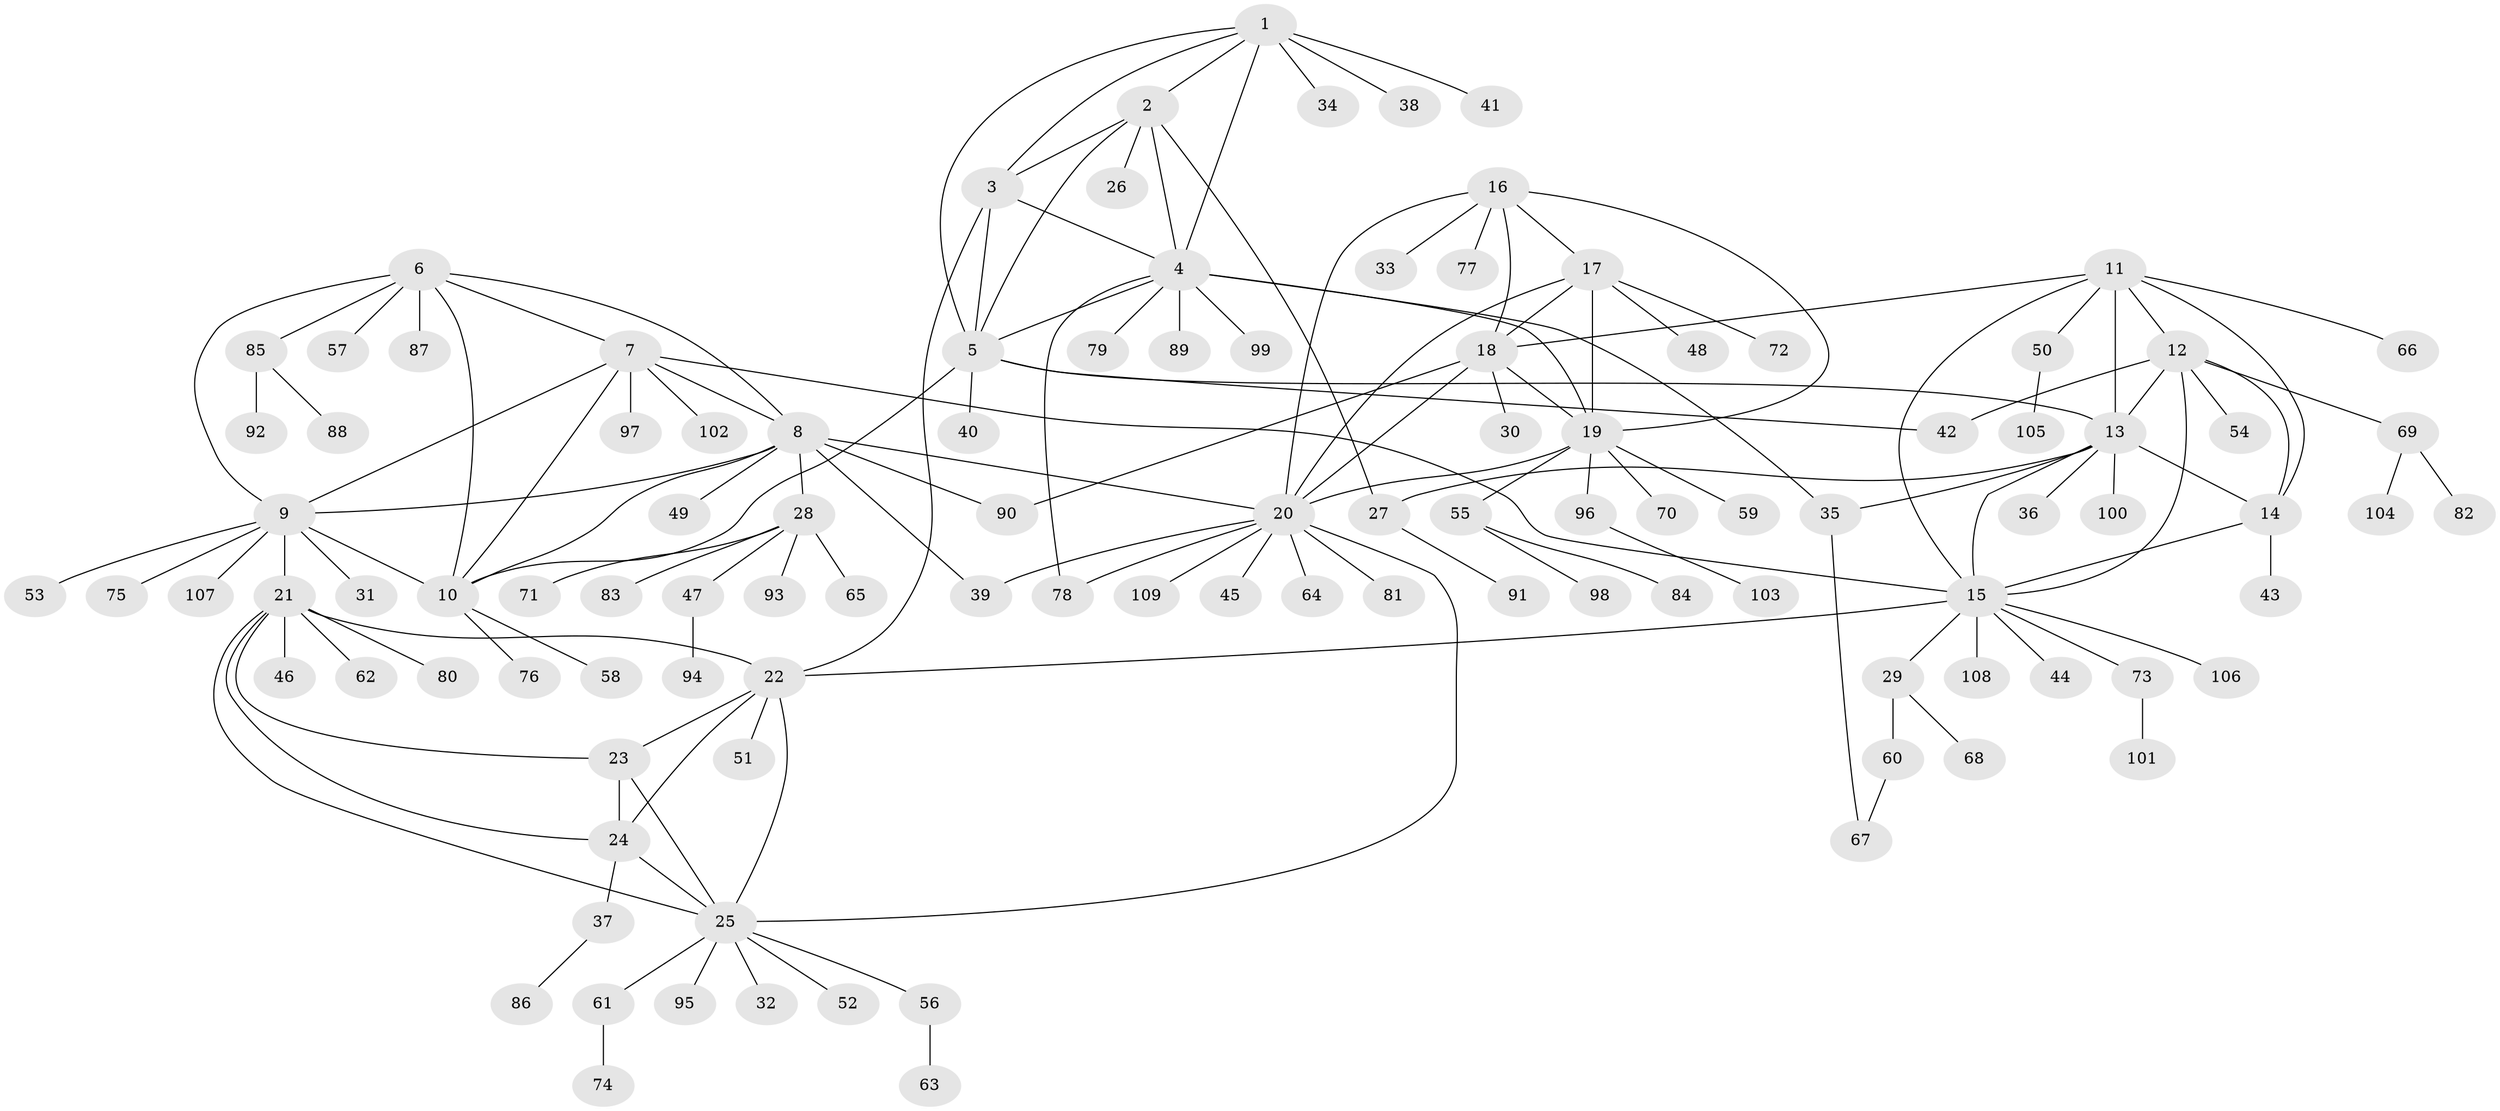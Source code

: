 // coarse degree distribution, {4: 0.018518518518518517, 9: 0.018518518518518517, 6: 0.018518518518518517, 5: 0.018518518518518517, 2: 0.037037037037037035, 1: 0.7962962962962963, 11: 0.037037037037037035, 8: 0.037037037037037035, 13: 0.018518518518518517}
// Generated by graph-tools (version 1.1) at 2025/58/03/04/25 21:58:00]
// undirected, 109 vertices, 151 edges
graph export_dot {
graph [start="1"]
  node [color=gray90,style=filled];
  1;
  2;
  3;
  4;
  5;
  6;
  7;
  8;
  9;
  10;
  11;
  12;
  13;
  14;
  15;
  16;
  17;
  18;
  19;
  20;
  21;
  22;
  23;
  24;
  25;
  26;
  27;
  28;
  29;
  30;
  31;
  32;
  33;
  34;
  35;
  36;
  37;
  38;
  39;
  40;
  41;
  42;
  43;
  44;
  45;
  46;
  47;
  48;
  49;
  50;
  51;
  52;
  53;
  54;
  55;
  56;
  57;
  58;
  59;
  60;
  61;
  62;
  63;
  64;
  65;
  66;
  67;
  68;
  69;
  70;
  71;
  72;
  73;
  74;
  75;
  76;
  77;
  78;
  79;
  80;
  81;
  82;
  83;
  84;
  85;
  86;
  87;
  88;
  89;
  90;
  91;
  92;
  93;
  94;
  95;
  96;
  97;
  98;
  99;
  100;
  101;
  102;
  103;
  104;
  105;
  106;
  107;
  108;
  109;
  1 -- 2;
  1 -- 3;
  1 -- 4;
  1 -- 5;
  1 -- 34;
  1 -- 38;
  1 -- 41;
  2 -- 3;
  2 -- 4;
  2 -- 5;
  2 -- 26;
  2 -- 27;
  3 -- 4;
  3 -- 5;
  3 -- 22;
  4 -- 5;
  4 -- 19;
  4 -- 35;
  4 -- 78;
  4 -- 79;
  4 -- 89;
  4 -- 99;
  5 -- 10;
  5 -- 13;
  5 -- 40;
  5 -- 42;
  6 -- 7;
  6 -- 8;
  6 -- 9;
  6 -- 10;
  6 -- 57;
  6 -- 85;
  6 -- 87;
  7 -- 8;
  7 -- 9;
  7 -- 10;
  7 -- 15;
  7 -- 97;
  7 -- 102;
  8 -- 9;
  8 -- 10;
  8 -- 20;
  8 -- 28;
  8 -- 39;
  8 -- 49;
  8 -- 90;
  9 -- 10;
  9 -- 21;
  9 -- 31;
  9 -- 53;
  9 -- 75;
  9 -- 107;
  10 -- 58;
  10 -- 76;
  11 -- 12;
  11 -- 13;
  11 -- 14;
  11 -- 15;
  11 -- 18;
  11 -- 50;
  11 -- 66;
  12 -- 13;
  12 -- 14;
  12 -- 15;
  12 -- 42;
  12 -- 54;
  12 -- 69;
  13 -- 14;
  13 -- 15;
  13 -- 27;
  13 -- 35;
  13 -- 36;
  13 -- 100;
  14 -- 15;
  14 -- 43;
  15 -- 22;
  15 -- 29;
  15 -- 44;
  15 -- 73;
  15 -- 106;
  15 -- 108;
  16 -- 17;
  16 -- 18;
  16 -- 19;
  16 -- 20;
  16 -- 33;
  16 -- 77;
  17 -- 18;
  17 -- 19;
  17 -- 20;
  17 -- 48;
  17 -- 72;
  18 -- 19;
  18 -- 20;
  18 -- 30;
  18 -- 90;
  19 -- 20;
  19 -- 55;
  19 -- 59;
  19 -- 70;
  19 -- 96;
  20 -- 25;
  20 -- 39;
  20 -- 45;
  20 -- 64;
  20 -- 78;
  20 -- 81;
  20 -- 109;
  21 -- 22;
  21 -- 23;
  21 -- 24;
  21 -- 25;
  21 -- 46;
  21 -- 62;
  21 -- 80;
  22 -- 23;
  22 -- 24;
  22 -- 25;
  22 -- 51;
  23 -- 24;
  23 -- 25;
  24 -- 25;
  24 -- 37;
  25 -- 32;
  25 -- 52;
  25 -- 56;
  25 -- 61;
  25 -- 95;
  27 -- 91;
  28 -- 47;
  28 -- 65;
  28 -- 71;
  28 -- 83;
  28 -- 93;
  29 -- 60;
  29 -- 68;
  35 -- 67;
  37 -- 86;
  47 -- 94;
  50 -- 105;
  55 -- 84;
  55 -- 98;
  56 -- 63;
  60 -- 67;
  61 -- 74;
  69 -- 82;
  69 -- 104;
  73 -- 101;
  85 -- 88;
  85 -- 92;
  96 -- 103;
}
